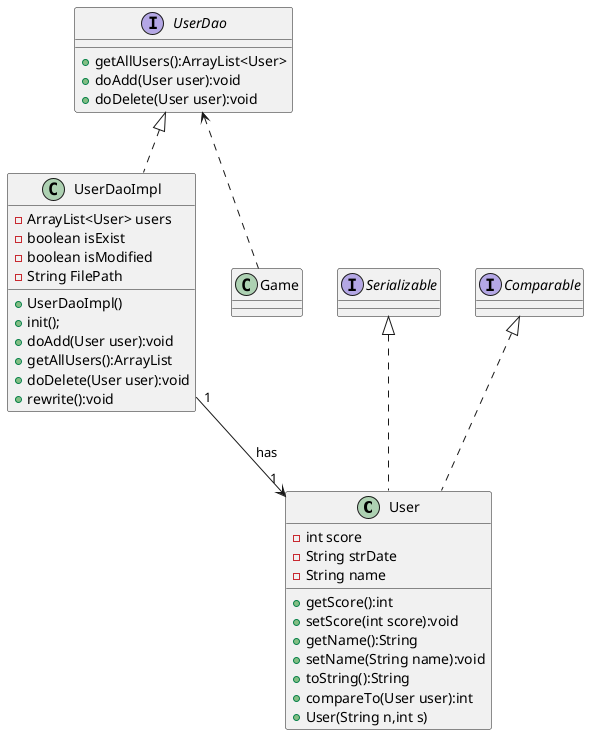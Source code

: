 @startuml
'https://plantuml.com/class-diagram

class User{
    - int score
    - String strDate
    - String name
    + getScore():int
    + setScore(int score):void
    + getName():String
    + setName(String name):void
    + toString():String
    + compareTo(User user):int
    + User(String n,int s)
}


interface UserDao {
    + getAllUsers():ArrayList<User>
    + doAdd(User user):void
    + doDelete(User user):void
}


class UserDaoImpl{
    - ArrayList<User> users
    - boolean isExist
    - boolean isModified
    - String FilePath
    + UserDaoImpl()
    + init();
    + doAdd(User user):void
    + getAllUsers():ArrayList
    + doDelete(User user):void
    + rewrite():void
}

interface Serializable{}
interface Comparable{}


Serializable  <|.. User
Comparable <|.. User
UserDao <|.. UserDaoImpl
UserDao <.. Game
UserDaoImpl "1"-->"1" User: has


@enduml